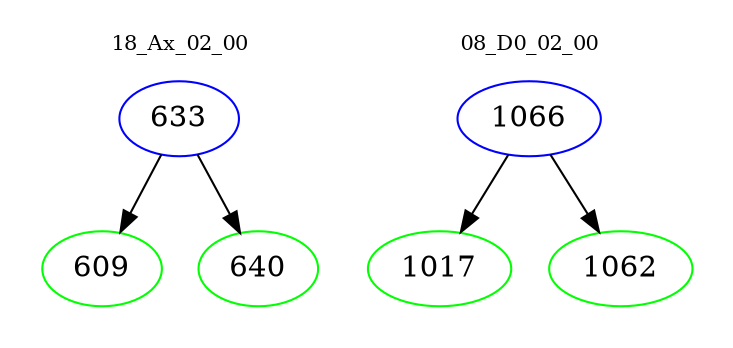digraph{
subgraph cluster_0 {
color = white
label = "18_Ax_02_00";
fontsize=10;
T0_633 [label="633", color="blue"]
T0_633 -> T0_609 [color="black"]
T0_609 [label="609", color="green"]
T0_633 -> T0_640 [color="black"]
T0_640 [label="640", color="green"]
}
subgraph cluster_1 {
color = white
label = "08_D0_02_00";
fontsize=10;
T1_1066 [label="1066", color="blue"]
T1_1066 -> T1_1017 [color="black"]
T1_1017 [label="1017", color="green"]
T1_1066 -> T1_1062 [color="black"]
T1_1062 [label="1062", color="green"]
}
}
